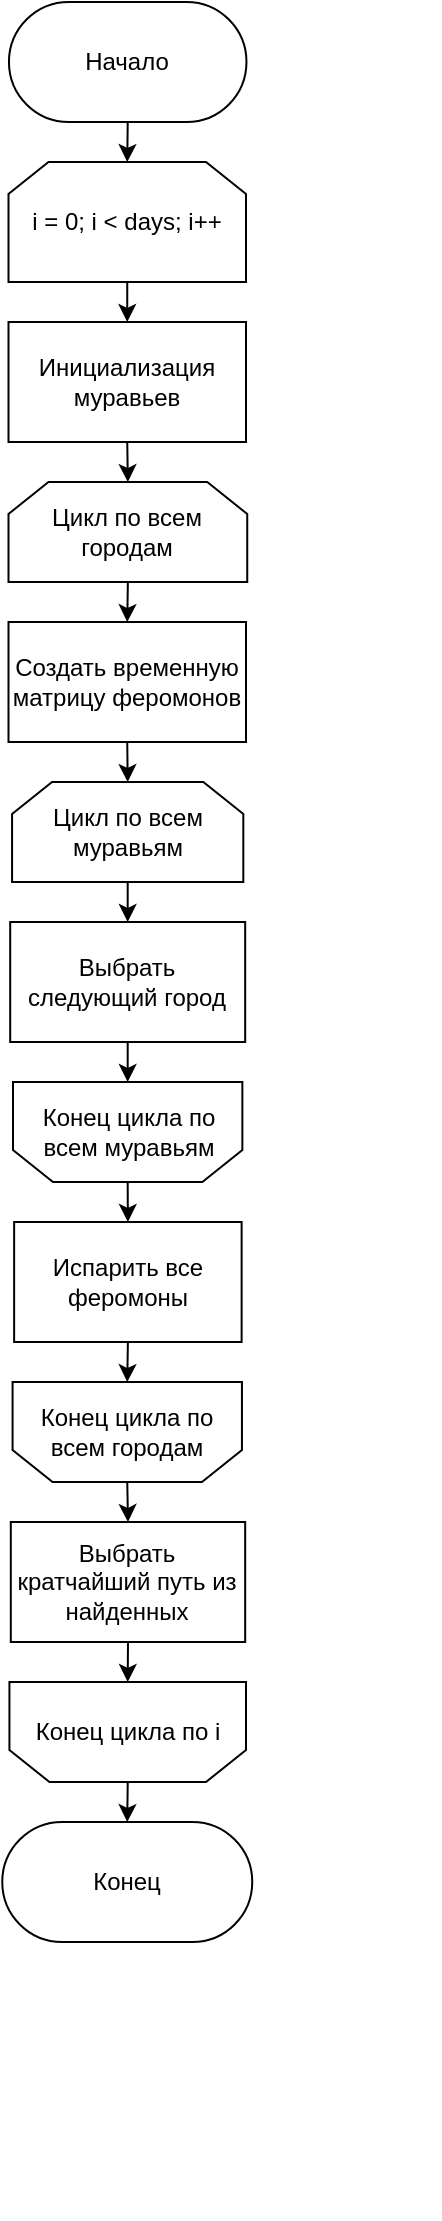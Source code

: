 <mxfile version="15.7.3" type="device"><diagram id="PKrw68s-FcHz-RrZCr9i" name="Page-1"><mxGraphModel dx="763" dy="707" grid="1" gridSize="10" guides="1" tooltips="1" connect="1" arrows="1" fold="1" page="1" pageScale="1" pageWidth="827" pageHeight="1169" math="0" shadow="0"><root><mxCell id="0"/><mxCell id="1" parent="0"/><mxCell id="Gvd8Ezxa3fLg7O33Pl0G-1" value="Начало" style="rounded=1;whiteSpace=wrap;html=1;arcSize=50;" parent="1" vertex="1"><mxGeometry x="321.48" y="310" width="118.75" height="60" as="geometry"/></mxCell><mxCell id="Gvd8Ezxa3fLg7O33Pl0G-21" value="i = 0; i &amp;lt; days; i++" style="shape=loopLimit;whiteSpace=wrap;html=1;" parent="1" vertex="1"><mxGeometry x="321.25" y="390" width="118.75" height="60" as="geometry"/></mxCell><mxCell id="Gvd8Ezxa3fLg7O33Pl0G-37" value="Конец" style="rounded=1;whiteSpace=wrap;html=1;arcSize=50;" parent="1" vertex="1"><mxGeometry x="318.13" y="1220" width="124.99" height="60" as="geometry"/></mxCell><mxCell id="7JX7FpQdwnSuVHXITd55-4" value="Цикл по всем городам" style="shape=loopLimit;whiteSpace=wrap;html=1;" parent="1" vertex="1"><mxGeometry x="321.25" y="550" width="119.37" height="50" as="geometry"/></mxCell><mxCell id="7JX7FpQdwnSuVHXITd55-6" value="Создать временную матрицу феромонов" style="rounded=0;whiteSpace=wrap;html=1;" parent="1" vertex="1"><mxGeometry x="321.25" y="620" width="118.75" height="60" as="geometry"/></mxCell><mxCell id="7JX7FpQdwnSuVHXITd55-8" value="Цикл по всем муравьям" style="shape=loopLimit;whiteSpace=wrap;html=1;" parent="1" vertex="1"><mxGeometry x="323.04" y="700" width="115.62" height="50" as="geometry"/></mxCell><mxCell id="7JX7FpQdwnSuVHXITd55-10" value="Конец цикла по всем муравьям" style="shape=loopLimit;whiteSpace=wrap;html=1;direction=west;" parent="1" vertex="1"><mxGeometry x="323.5" y="850" width="114.68" height="50" as="geometry"/></mxCell><mxCell id="7JX7FpQdwnSuVHXITd55-11" value="Испарить все феромоны" style="rounded=0;whiteSpace=wrap;html=1;" parent="1" vertex="1"><mxGeometry x="324.07" y="920" width="113.74" height="60" as="geometry"/></mxCell><mxCell id="7JX7FpQdwnSuVHXITd55-12" value="Конец цикла по всем городам" style="shape=loopLimit;whiteSpace=wrap;html=1;direction=west;" parent="1" vertex="1"><mxGeometry x="323.29" y="1000" width="114.68" height="50" as="geometry"/></mxCell><mxCell id="7JX7FpQdwnSuVHXITd55-13" value="Выбрать кратчайший путь из найденных" style="rounded=0;whiteSpace=wrap;html=1;" parent="1" vertex="1"><mxGeometry x="322.4" y="1070" width="117.19" height="60" as="geometry"/></mxCell><mxCell id="7JX7FpQdwnSuVHXITd55-14" value="Конец цикла по i" style="shape=loopLimit;whiteSpace=wrap;html=1;direction=west;" parent="1" vertex="1"><mxGeometry x="321.72" y="1150" width="118.28" height="50" as="geometry"/></mxCell><mxCell id="7JX7FpQdwnSuVHXITd55-23" style="edgeStyle=orthogonalEdgeStyle;rounded=0;orthogonalLoop=1;jettySize=auto;html=1;exitX=1;exitY=0.5;exitDx=0;exitDy=0;" parent="1" edge="1"><mxGeometry relative="1" as="geometry"><mxPoint x="528" y="1410" as="sourcePoint"/><mxPoint x="528" y="1410" as="targetPoint"/></mxGeometry></mxCell><mxCell id="migNA2NWHfcf9JfNyIIN-1" value="Выбрать следующий город&lt;br&gt;" style="rounded=0;whiteSpace=wrap;html=1;" vertex="1" parent="1"><mxGeometry x="322.1" y="770" width="117.49" height="60" as="geometry"/></mxCell><mxCell id="migNA2NWHfcf9JfNyIIN-2" value="Инициализация муравьев" style="rounded=0;whiteSpace=wrap;html=1;" vertex="1" parent="1"><mxGeometry x="321.25" y="470" width="118.75" height="60" as="geometry"/></mxCell><mxCell id="migNA2NWHfcf9JfNyIIN-5" value="" style="endArrow=classic;html=1;rounded=0;exitX=0.5;exitY=1;exitDx=0;exitDy=0;entryX=0.5;entryY=0;entryDx=0;entryDy=0;" edge="1" parent="1" source="Gvd8Ezxa3fLg7O33Pl0G-1" target="Gvd8Ezxa3fLg7O33Pl0G-21"><mxGeometry width="50" height="50" relative="1" as="geometry"><mxPoint x="470" y="420" as="sourcePoint"/><mxPoint x="520" y="370" as="targetPoint"/></mxGeometry></mxCell><mxCell id="migNA2NWHfcf9JfNyIIN-7" value="" style="endArrow=classic;html=1;rounded=0;exitX=0.5;exitY=1;exitDx=0;exitDy=0;entryX=0.5;entryY=0;entryDx=0;entryDy=0;" edge="1" parent="1" source="Gvd8Ezxa3fLg7O33Pl0G-21" target="migNA2NWHfcf9JfNyIIN-2"><mxGeometry width="50" height="50" relative="1" as="geometry"><mxPoint x="470" y="450" as="sourcePoint"/><mxPoint x="520" y="400" as="targetPoint"/></mxGeometry></mxCell><mxCell id="migNA2NWHfcf9JfNyIIN-8" value="" style="endArrow=classic;html=1;rounded=0;exitX=0.5;exitY=1;exitDx=0;exitDy=0;entryX=0.5;entryY=0;entryDx=0;entryDy=0;" edge="1" parent="1" source="migNA2NWHfcf9JfNyIIN-2" target="7JX7FpQdwnSuVHXITd55-4"><mxGeometry width="50" height="50" relative="1" as="geometry"><mxPoint x="510" y="580" as="sourcePoint"/><mxPoint x="560" y="530" as="targetPoint"/></mxGeometry></mxCell><mxCell id="migNA2NWHfcf9JfNyIIN-9" value="" style="endArrow=classic;html=1;rounded=0;exitX=0.5;exitY=1;exitDx=0;exitDy=0;entryX=0.5;entryY=0;entryDx=0;entryDy=0;" edge="1" parent="1" source="7JX7FpQdwnSuVHXITd55-4" target="7JX7FpQdwnSuVHXITd55-6"><mxGeometry width="50" height="50" relative="1" as="geometry"><mxPoint x="500" y="630" as="sourcePoint"/><mxPoint x="550" y="580" as="targetPoint"/></mxGeometry></mxCell><mxCell id="migNA2NWHfcf9JfNyIIN-10" value="" style="endArrow=classic;html=1;rounded=0;exitX=0.5;exitY=1;exitDx=0;exitDy=0;entryX=0.5;entryY=0;entryDx=0;entryDy=0;" edge="1" parent="1" source="7JX7FpQdwnSuVHXITd55-6" target="7JX7FpQdwnSuVHXITd55-8"><mxGeometry width="50" height="50" relative="1" as="geometry"><mxPoint x="550" y="740" as="sourcePoint"/><mxPoint x="600" y="690" as="targetPoint"/></mxGeometry></mxCell><mxCell id="migNA2NWHfcf9JfNyIIN-11" value="" style="endArrow=classic;html=1;rounded=0;exitX=0.5;exitY=1;exitDx=0;exitDy=0;entryX=0.5;entryY=0;entryDx=0;entryDy=0;" edge="1" parent="1" source="7JX7FpQdwnSuVHXITd55-8" target="migNA2NWHfcf9JfNyIIN-1"><mxGeometry width="50" height="50" relative="1" as="geometry"><mxPoint x="530" y="790" as="sourcePoint"/><mxPoint x="580" y="740" as="targetPoint"/></mxGeometry></mxCell><mxCell id="migNA2NWHfcf9JfNyIIN-12" value="" style="endArrow=classic;html=1;rounded=0;exitX=0.5;exitY=1;exitDx=0;exitDy=0;entryX=0.5;entryY=1;entryDx=0;entryDy=0;" edge="1" parent="1" source="migNA2NWHfcf9JfNyIIN-1" target="7JX7FpQdwnSuVHXITd55-10"><mxGeometry width="50" height="50" relative="1" as="geometry"><mxPoint x="550" y="860" as="sourcePoint"/><mxPoint x="600" y="810" as="targetPoint"/></mxGeometry></mxCell><mxCell id="migNA2NWHfcf9JfNyIIN-13" value="" style="endArrow=classic;html=1;rounded=0;exitX=0.5;exitY=0;exitDx=0;exitDy=0;entryX=0.5;entryY=0;entryDx=0;entryDy=0;" edge="1" parent="1" source="7JX7FpQdwnSuVHXITd55-10" target="7JX7FpQdwnSuVHXITd55-11"><mxGeometry width="50" height="50" relative="1" as="geometry"><mxPoint x="530" y="900" as="sourcePoint"/><mxPoint x="580" y="850" as="targetPoint"/></mxGeometry></mxCell><mxCell id="migNA2NWHfcf9JfNyIIN-14" value="" style="endArrow=classic;html=1;rounded=0;exitX=0.5;exitY=1;exitDx=0;exitDy=0;entryX=0.5;entryY=1;entryDx=0;entryDy=0;" edge="1" parent="1" source="7JX7FpQdwnSuVHXITd55-11" target="7JX7FpQdwnSuVHXITd55-12"><mxGeometry width="50" height="50" relative="1" as="geometry"><mxPoint x="500" y="980" as="sourcePoint"/><mxPoint x="550" y="930" as="targetPoint"/></mxGeometry></mxCell><mxCell id="migNA2NWHfcf9JfNyIIN-15" value="" style="endArrow=classic;html=1;rounded=0;exitX=0.5;exitY=0;exitDx=0;exitDy=0;entryX=0.5;entryY=0;entryDx=0;entryDy=0;" edge="1" parent="1" source="7JX7FpQdwnSuVHXITd55-12" target="7JX7FpQdwnSuVHXITd55-13"><mxGeometry width="50" height="50" relative="1" as="geometry"><mxPoint x="600" y="1060" as="sourcePoint"/><mxPoint x="650" y="1010" as="targetPoint"/></mxGeometry></mxCell><mxCell id="migNA2NWHfcf9JfNyIIN-16" value="" style="endArrow=classic;html=1;rounded=0;exitX=0.5;exitY=1;exitDx=0;exitDy=0;entryX=0.5;entryY=1;entryDx=0;entryDy=0;" edge="1" parent="1" source="7JX7FpQdwnSuVHXITd55-13" target="7JX7FpQdwnSuVHXITd55-14"><mxGeometry width="50" height="50" relative="1" as="geometry"><mxPoint x="410" y="1150" as="sourcePoint"/><mxPoint x="610" y="1130" as="targetPoint"/></mxGeometry></mxCell><mxCell id="migNA2NWHfcf9JfNyIIN-17" value="" style="endArrow=classic;html=1;rounded=0;exitX=0.5;exitY=0;exitDx=0;exitDy=0;entryX=0.5;entryY=0;entryDx=0;entryDy=0;" edge="1" parent="1" source="7JX7FpQdwnSuVHXITd55-14" target="Gvd8Ezxa3fLg7O33Pl0G-37"><mxGeometry width="50" height="50" relative="1" as="geometry"><mxPoint x="500" y="1260" as="sourcePoint"/><mxPoint x="550" y="1210" as="targetPoint"/></mxGeometry></mxCell></root></mxGraphModel></diagram></mxfile>